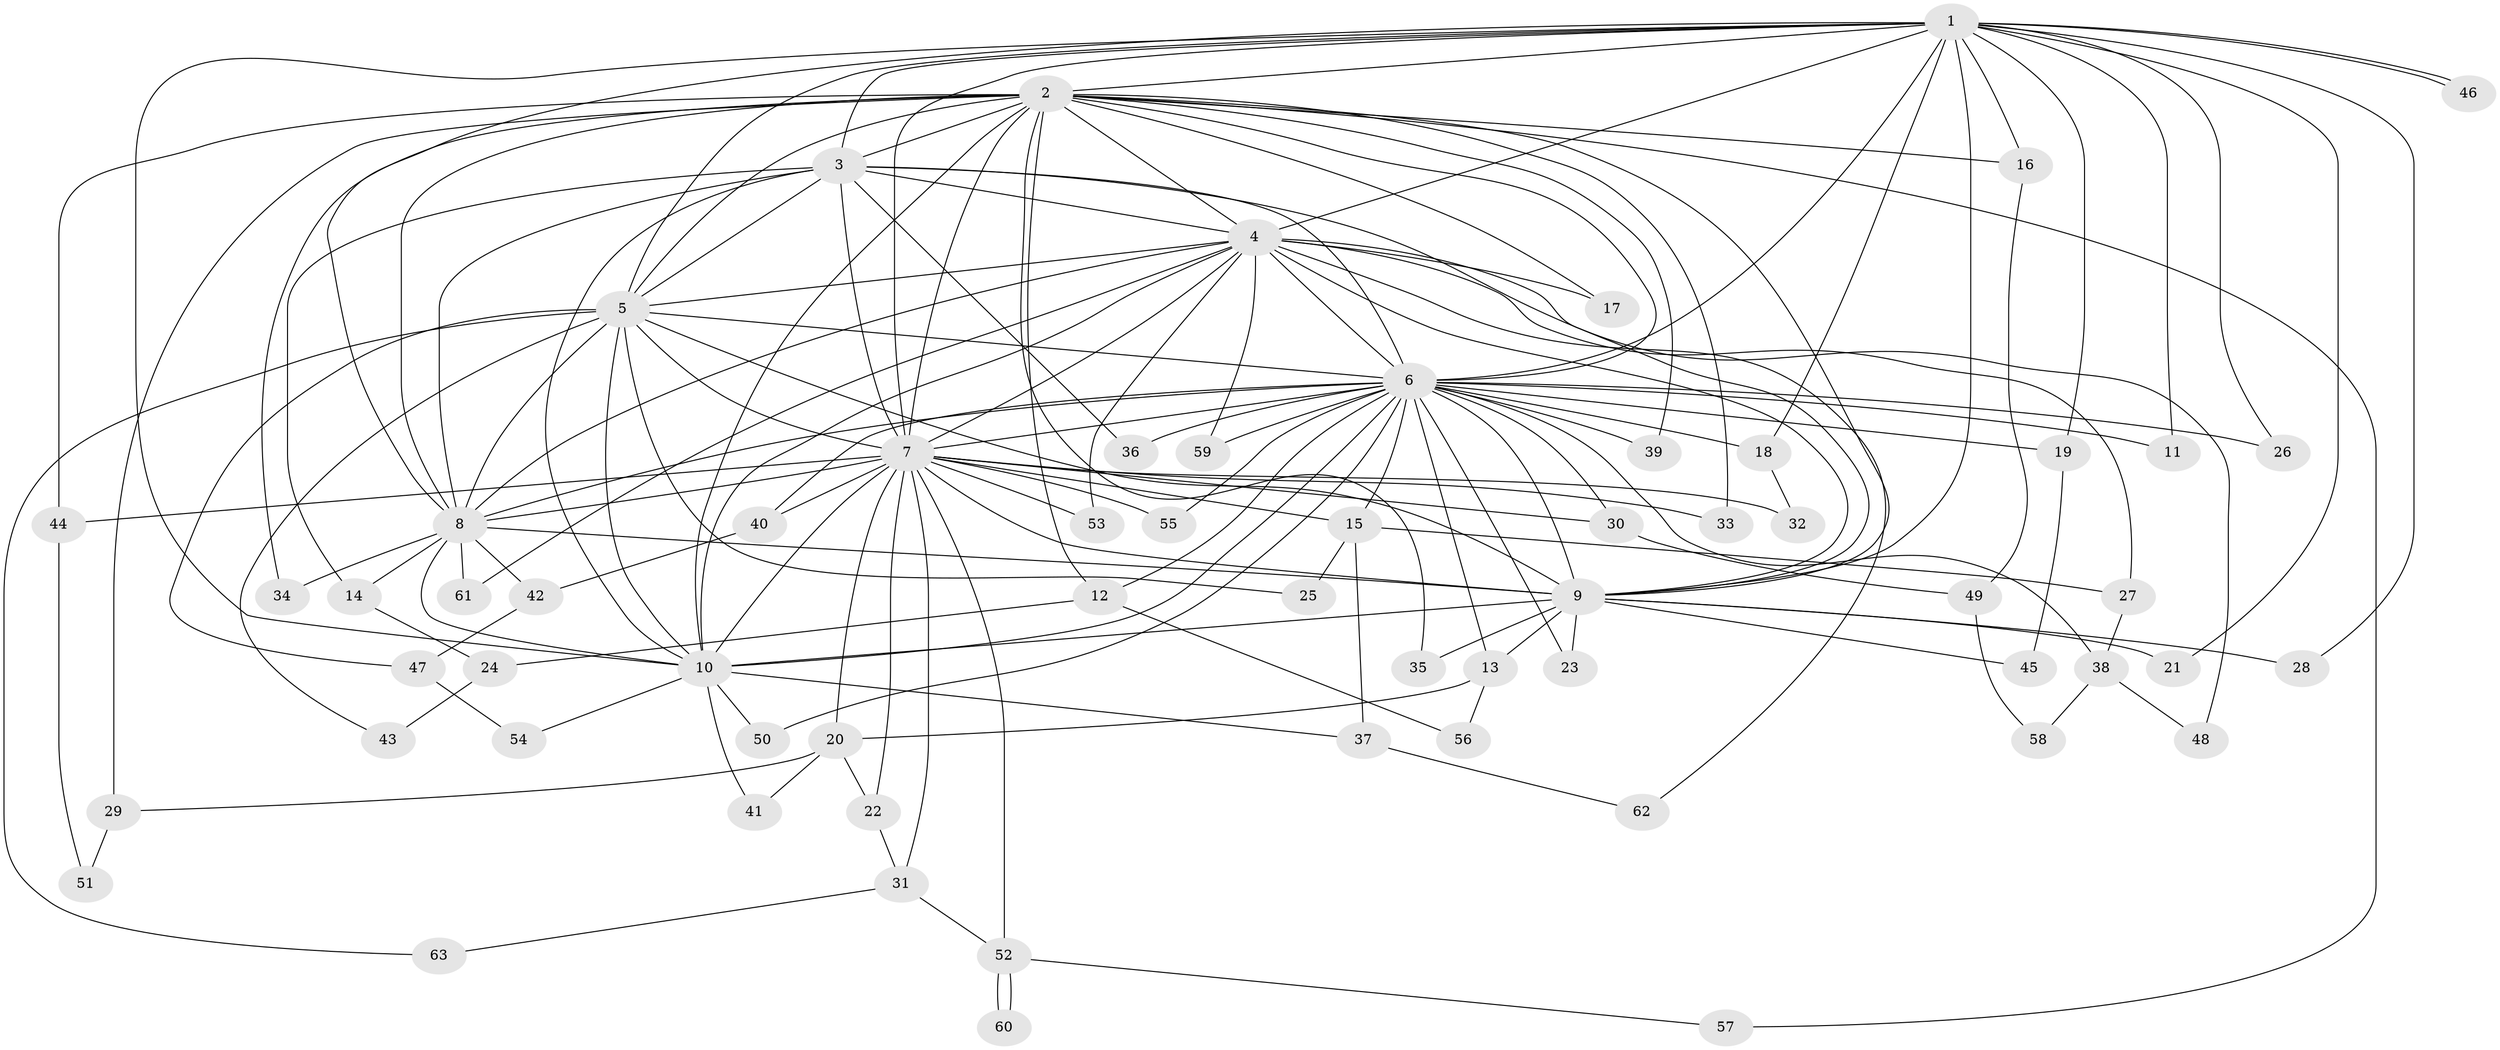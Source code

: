 // Generated by graph-tools (version 1.1) at 2025/14/03/09/25 04:14:08]
// undirected, 63 vertices, 151 edges
graph export_dot {
graph [start="1"]
  node [color=gray90,style=filled];
  1;
  2;
  3;
  4;
  5;
  6;
  7;
  8;
  9;
  10;
  11;
  12;
  13;
  14;
  15;
  16;
  17;
  18;
  19;
  20;
  21;
  22;
  23;
  24;
  25;
  26;
  27;
  28;
  29;
  30;
  31;
  32;
  33;
  34;
  35;
  36;
  37;
  38;
  39;
  40;
  41;
  42;
  43;
  44;
  45;
  46;
  47;
  48;
  49;
  50;
  51;
  52;
  53;
  54;
  55;
  56;
  57;
  58;
  59;
  60;
  61;
  62;
  63;
  1 -- 2;
  1 -- 3;
  1 -- 4;
  1 -- 5;
  1 -- 6;
  1 -- 7;
  1 -- 8;
  1 -- 9;
  1 -- 10;
  1 -- 11;
  1 -- 16;
  1 -- 18;
  1 -- 19;
  1 -- 21;
  1 -- 26;
  1 -- 28;
  1 -- 46;
  1 -- 46;
  2 -- 3;
  2 -- 4;
  2 -- 5;
  2 -- 6;
  2 -- 7;
  2 -- 8;
  2 -- 9;
  2 -- 10;
  2 -- 12;
  2 -- 16;
  2 -- 17;
  2 -- 29;
  2 -- 33;
  2 -- 34;
  2 -- 35;
  2 -- 39;
  2 -- 44;
  2 -- 57;
  3 -- 4;
  3 -- 5;
  3 -- 6;
  3 -- 7;
  3 -- 8;
  3 -- 9;
  3 -- 10;
  3 -- 14;
  3 -- 36;
  4 -- 5;
  4 -- 6;
  4 -- 7;
  4 -- 8;
  4 -- 9;
  4 -- 10;
  4 -- 17;
  4 -- 27;
  4 -- 48;
  4 -- 53;
  4 -- 59;
  4 -- 61;
  4 -- 62;
  5 -- 6;
  5 -- 7;
  5 -- 8;
  5 -- 9;
  5 -- 10;
  5 -- 25;
  5 -- 43;
  5 -- 47;
  5 -- 63;
  6 -- 7;
  6 -- 8;
  6 -- 9;
  6 -- 10;
  6 -- 11;
  6 -- 12;
  6 -- 13;
  6 -- 15;
  6 -- 18;
  6 -- 19;
  6 -- 23;
  6 -- 26;
  6 -- 30;
  6 -- 36;
  6 -- 38;
  6 -- 39;
  6 -- 40;
  6 -- 50;
  6 -- 55;
  6 -- 59;
  7 -- 8;
  7 -- 9;
  7 -- 10;
  7 -- 15;
  7 -- 20;
  7 -- 22;
  7 -- 30;
  7 -- 31;
  7 -- 32;
  7 -- 33;
  7 -- 40;
  7 -- 44;
  7 -- 52;
  7 -- 53;
  7 -- 55;
  8 -- 9;
  8 -- 10;
  8 -- 14;
  8 -- 34;
  8 -- 42;
  8 -- 61;
  9 -- 10;
  9 -- 13;
  9 -- 21;
  9 -- 23;
  9 -- 28;
  9 -- 35;
  9 -- 45;
  10 -- 37;
  10 -- 41;
  10 -- 50;
  10 -- 54;
  12 -- 24;
  12 -- 56;
  13 -- 20;
  13 -- 56;
  14 -- 24;
  15 -- 25;
  15 -- 27;
  15 -- 37;
  16 -- 49;
  18 -- 32;
  19 -- 45;
  20 -- 22;
  20 -- 29;
  20 -- 41;
  22 -- 31;
  24 -- 43;
  27 -- 38;
  29 -- 51;
  30 -- 49;
  31 -- 52;
  31 -- 63;
  37 -- 62;
  38 -- 48;
  38 -- 58;
  40 -- 42;
  42 -- 47;
  44 -- 51;
  47 -- 54;
  49 -- 58;
  52 -- 57;
  52 -- 60;
  52 -- 60;
}

